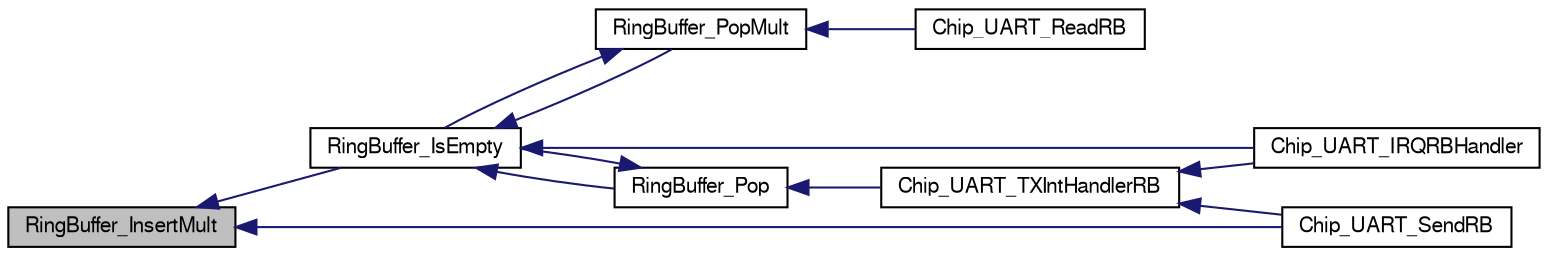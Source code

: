 digraph "RingBuffer_InsertMult"
{
  edge [fontname="FreeSans",fontsize="10",labelfontname="FreeSans",labelfontsize="10"];
  node [fontname="FreeSans",fontsize="10",shape=record];
  rankdir="LR";
  Node1 [label="RingBuffer_InsertMult",height=0.2,width=0.4,color="black", fillcolor="grey75", style="filled", fontcolor="black"];
  Node1 -> Node2 [dir="back",color="midnightblue",fontsize="10",style="solid"];
  Node2 [label="RingBuffer_IsEmpty",height=0.2,width=0.4,color="black", fillcolor="white", style="filled",URL="$group__Ring__Buffer.html#ga6f03e04a69262864bde4f35fc6f3dfb5",tooltip="Return empty status of ring buffer. "];
  Node2 -> Node3 [dir="back",color="midnightblue",fontsize="10",style="solid"];
  Node3 [label="RingBuffer_Pop",height=0.2,width=0.4,color="black", fillcolor="white", style="filled",URL="$group__Ring__Buffer.html#gaf3ce7f43677c2b4c6eedb3cc4962b80d",tooltip="Pop an item from the ring buffer. "];
  Node3 -> Node2 [dir="back",color="midnightblue",fontsize="10",style="solid"];
  Node3 -> Node4 [dir="back",color="midnightblue",fontsize="10",style="solid"];
  Node4 [label="Chip_UART_TXIntHandlerRB",height=0.2,width=0.4,color="black", fillcolor="white", style="filled",URL="$group__UART__17XX__40XX.html#ga74df5e39960a1535118fcfe2fbe90d30",tooltip="UART transmit-only interrupt handler for ring buffers. "];
  Node4 -> Node5 [dir="back",color="midnightblue",fontsize="10",style="solid"];
  Node5 [label="Chip_UART_SendRB",height=0.2,width=0.4,color="black", fillcolor="white", style="filled",URL="$group__UART__17XX__40XX.html#ga6ed43ed19b9d2a32ece3e50bc2f651a9",tooltip="Populate a transmit ring buffer and start UART transmit. "];
  Node4 -> Node6 [dir="back",color="midnightblue",fontsize="10",style="solid"];
  Node6 [label="Chip_UART_IRQRBHandler",height=0.2,width=0.4,color="black", fillcolor="white", style="filled",URL="$group__UART__17XX__40XX.html#ga8ab537af48951658e60af145690b656e",tooltip="UART receive/transmit interrupt handler for ring buffers. "];
  Node2 -> Node7 [dir="back",color="midnightblue",fontsize="10",style="solid"];
  Node7 [label="RingBuffer_PopMult",height=0.2,width=0.4,color="black", fillcolor="white", style="filled",URL="$group__Ring__Buffer.html#gae0ef7bb96d1fe84ae1441b7c214b1e56",tooltip="Pop an array of items from the ring buffer. "];
  Node7 -> Node2 [dir="back",color="midnightblue",fontsize="10",style="solid"];
  Node7 -> Node8 [dir="back",color="midnightblue",fontsize="10",style="solid"];
  Node8 [label="Chip_UART_ReadRB",height=0.2,width=0.4,color="black", fillcolor="white", style="filled",URL="$group__UART__17XX__40XX.html#gab54219751466a0fa8d9e75f8689ac99d",tooltip="Copy data from a receive ring buffer. "];
  Node2 -> Node6 [dir="back",color="midnightblue",fontsize="10",style="solid"];
  Node1 -> Node5 [dir="back",color="midnightblue",fontsize="10",style="solid"];
}
